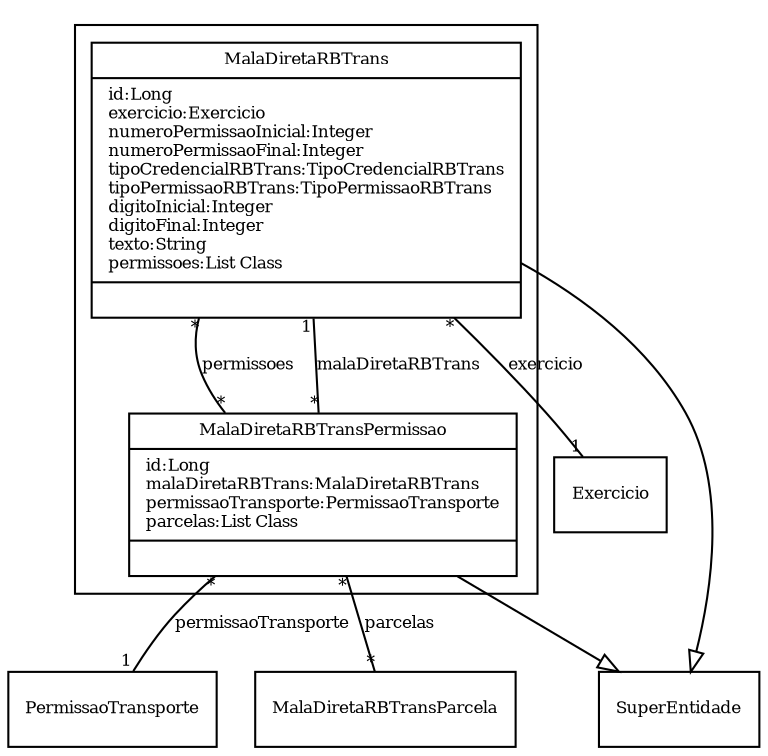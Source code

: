 digraph G{
fontname = "Times-Roman"
fontsize = 8

node [
        fontname = "Times-Roman"
        fontsize = 8
        shape = "record"
]

edge [
        fontname = "Times-Roman"
        fontsize = 8
]

subgraph clusterMALA_DIRETA__RBTRANS
{
MalaDiretaRBTrans [label = "{MalaDiretaRBTrans|id:Long\lexercicio:Exercicio\lnumeroPermissaoInicial:Integer\lnumeroPermissaoFinal:Integer\ltipoCredencialRBTrans:TipoCredencialRBTrans\ltipoPermissaoRBTrans:TipoPermissaoRBTrans\ldigitoInicial:Integer\ldigitoFinal:Integer\ltexto:String\lpermissoes:List Class\l|\l}"]
MalaDiretaRBTransPermissao [label = "{MalaDiretaRBTransPermissao|id:Long\lmalaDiretaRBTrans:MalaDiretaRBTrans\lpermissaoTransporte:PermissaoTransporte\lparcelas:List Class\l|\l}"]
}
edge [arrowhead = "none" headlabel = "1" taillabel = "*"] MalaDiretaRBTrans -> Exercicio [label = "exercicio"]
edge [arrowhead = "none" headlabel = "*" taillabel = "*"] MalaDiretaRBTrans -> MalaDiretaRBTransPermissao [label = "permissoes"]
edge [ arrowhead = "empty" headlabel = "" taillabel = ""] MalaDiretaRBTrans -> SuperEntidade
edge [arrowhead = "none" headlabel = "1" taillabel = "*"] MalaDiretaRBTransPermissao -> MalaDiretaRBTrans [label = "malaDiretaRBTrans"]
edge [arrowhead = "none" headlabel = "1" taillabel = "*"] MalaDiretaRBTransPermissao -> PermissaoTransporte [label = "permissaoTransporte"]
edge [arrowhead = "none" headlabel = "*" taillabel = "*"] MalaDiretaRBTransPermissao -> MalaDiretaRBTransParcela [label = "parcelas"]
edge [ arrowhead = "empty" headlabel = "" taillabel = ""] MalaDiretaRBTransPermissao -> SuperEntidade
}
